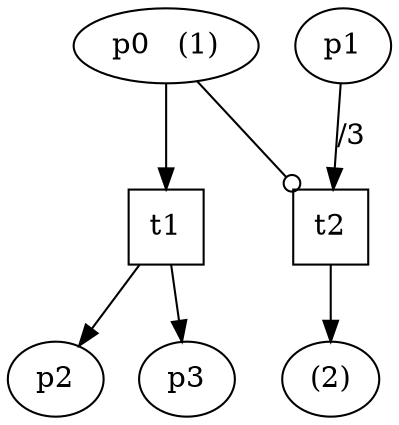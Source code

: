 digraph G {
    node [width=0.5];
x9d4990 [label="p0   (1)"]
x9d28e8 [label="p1"]
x9d2788 [label="p2"]
x9e1e38 [label="p3"]
x9e1ef0 [label="(2)"]
x9e1f48 [label="t1",shape=box]
x9df0d8 [label="t2",shape=box]
x9d4990 -> x9e1f48 
x9d4990 -> x9df0d8 [arrowhead=odot]
x9d28e8 -> x9df0d8 [label="/3"]
x9e1f48 -> x9d2788 
x9e1f48 -> x9e1e38 
x9df0d8 -> x9e1ef0 
}
